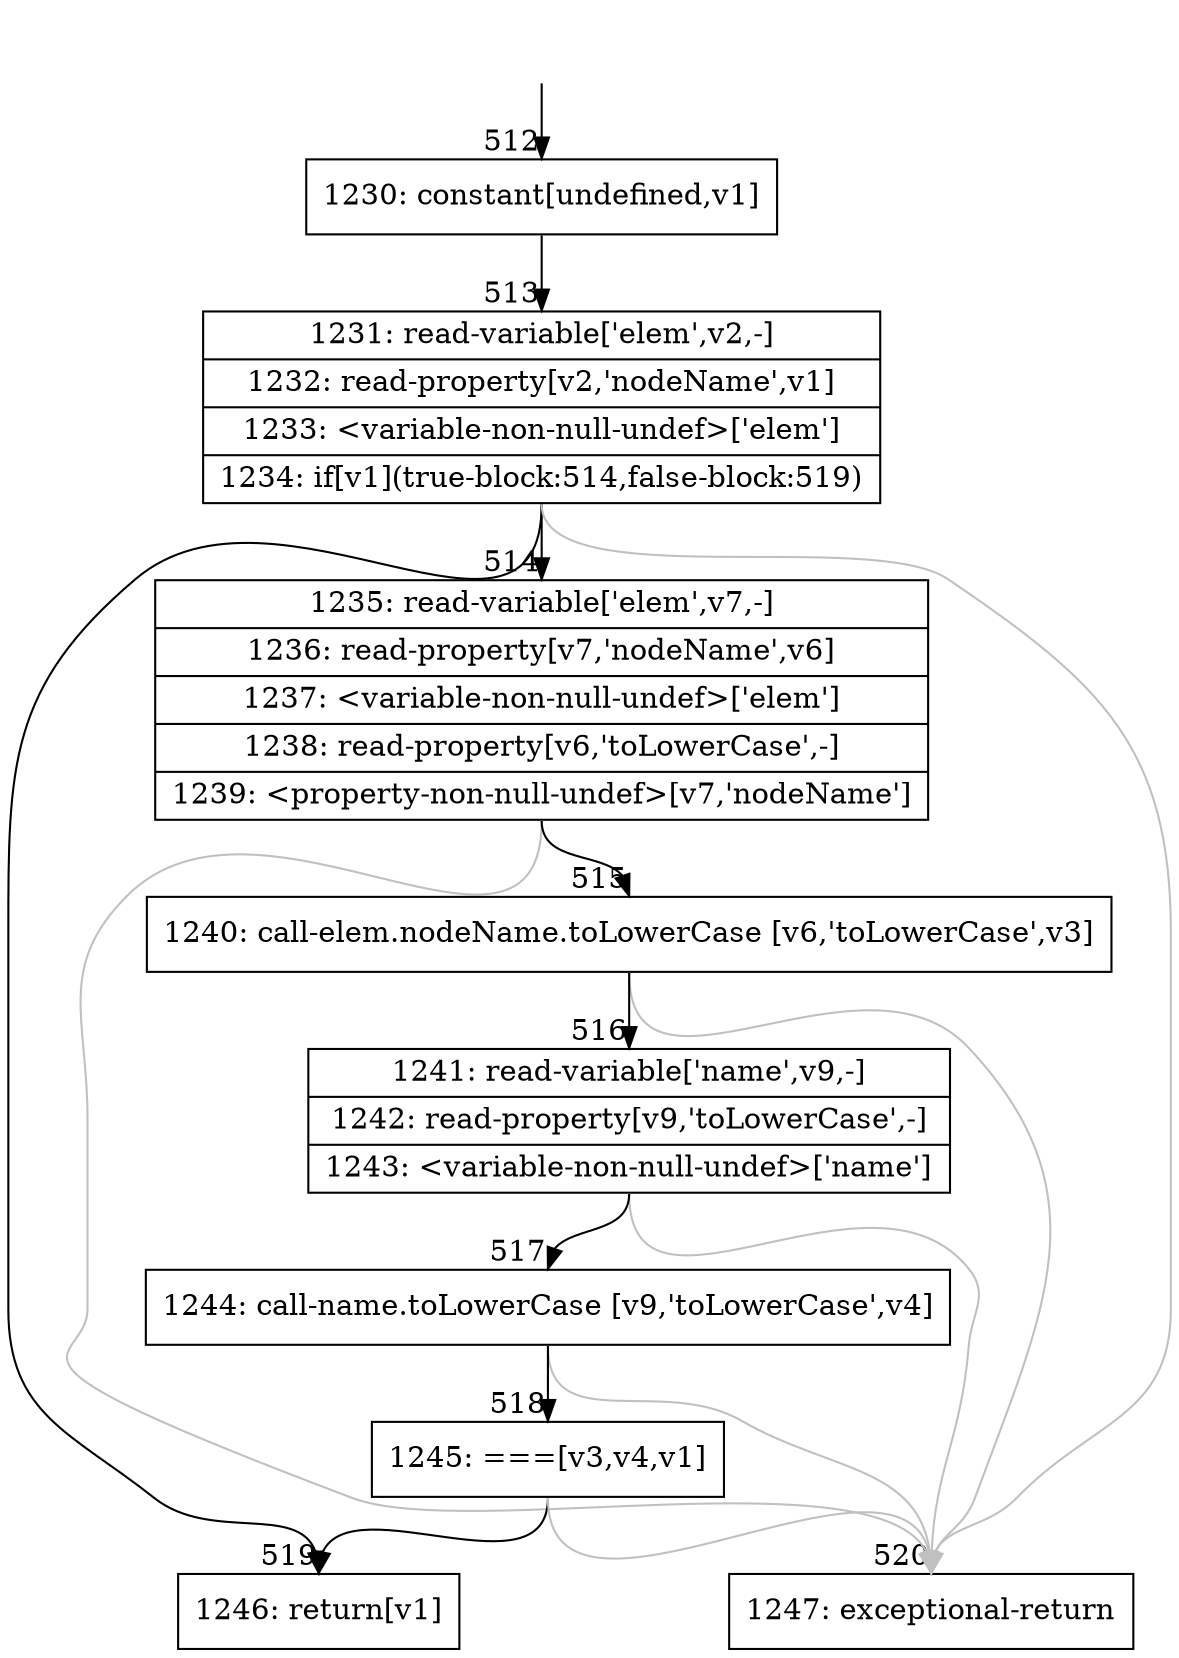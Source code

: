 digraph {
rankdir="TD"
BB_entry39[shape=none,label=""];
BB_entry39 -> BB512 [tailport=s, headport=n, headlabel="    512"]
BB512 [shape=record label="{1230: constant[undefined,v1]}" ] 
BB512 -> BB513 [tailport=s, headport=n, headlabel="      513"]
BB513 [shape=record label="{1231: read-variable['elem',v2,-]|1232: read-property[v2,'nodeName',v1]|1233: \<variable-non-null-undef\>['elem']|1234: if[v1](true-block:514,false-block:519)}" ] 
BB513 -> BB519 [tailport=s, headport=n, headlabel="      519"]
BB513 -> BB514 [tailport=s, headport=n, headlabel="      514"]
BB513 -> BB520 [tailport=s, headport=n, color=gray, headlabel="      520"]
BB514 [shape=record label="{1235: read-variable['elem',v7,-]|1236: read-property[v7,'nodeName',v6]|1237: \<variable-non-null-undef\>['elem']|1238: read-property[v6,'toLowerCase',-]|1239: \<property-non-null-undef\>[v7,'nodeName']}" ] 
BB514 -> BB515 [tailport=s, headport=n, headlabel="      515"]
BB514 -> BB520 [tailport=s, headport=n, color=gray]
BB515 [shape=record label="{1240: call-elem.nodeName.toLowerCase [v6,'toLowerCase',v3]}" ] 
BB515 -> BB516 [tailport=s, headport=n, headlabel="      516"]
BB515 -> BB520 [tailport=s, headport=n, color=gray]
BB516 [shape=record label="{1241: read-variable['name',v9,-]|1242: read-property[v9,'toLowerCase',-]|1243: \<variable-non-null-undef\>['name']}" ] 
BB516 -> BB517 [tailport=s, headport=n, headlabel="      517"]
BB516 -> BB520 [tailport=s, headport=n, color=gray]
BB517 [shape=record label="{1244: call-name.toLowerCase [v9,'toLowerCase',v4]}" ] 
BB517 -> BB518 [tailport=s, headport=n, headlabel="      518"]
BB517 -> BB520 [tailport=s, headport=n, color=gray]
BB518 [shape=record label="{1245: ===[v3,v4,v1]}" ] 
BB518 -> BB519 [tailport=s, headport=n]
BB518 -> BB520 [tailport=s, headport=n, color=gray]
BB519 [shape=record label="{1246: return[v1]}" ] 
BB520 [shape=record label="{1247: exceptional-return}" ] 
//#$~ 615
}
